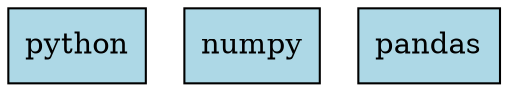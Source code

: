 digraph conda_dependencies {
  node [shape=box, style=filled, fillcolor=lightblue];
  "python" [label="python"];
  "numpy" [label="numpy"];
  "pandas" [label="pandas"];
}
